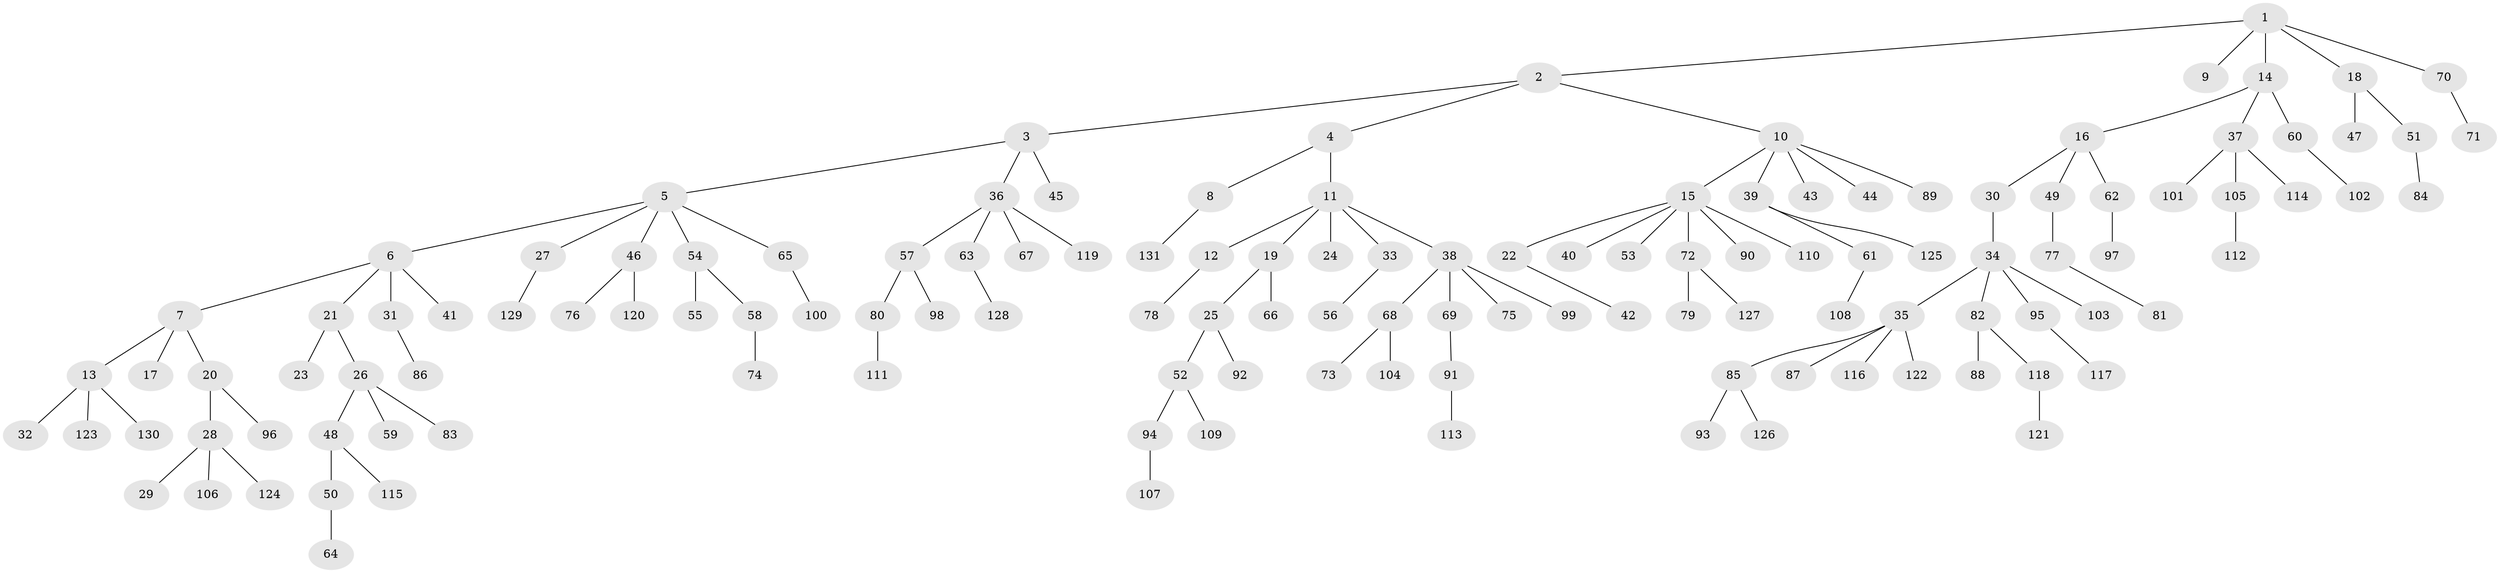 // coarse degree distribution, {4: 0.11392405063291139, 3: 0.08860759493670886, 5: 0.02531645569620253, 2: 0.22784810126582278, 6: 0.02531645569620253, 1: 0.5189873417721519}
// Generated by graph-tools (version 1.1) at 2025/37/03/04/25 23:37:27]
// undirected, 131 vertices, 130 edges
graph export_dot {
  node [color=gray90,style=filled];
  1;
  2;
  3;
  4;
  5;
  6;
  7;
  8;
  9;
  10;
  11;
  12;
  13;
  14;
  15;
  16;
  17;
  18;
  19;
  20;
  21;
  22;
  23;
  24;
  25;
  26;
  27;
  28;
  29;
  30;
  31;
  32;
  33;
  34;
  35;
  36;
  37;
  38;
  39;
  40;
  41;
  42;
  43;
  44;
  45;
  46;
  47;
  48;
  49;
  50;
  51;
  52;
  53;
  54;
  55;
  56;
  57;
  58;
  59;
  60;
  61;
  62;
  63;
  64;
  65;
  66;
  67;
  68;
  69;
  70;
  71;
  72;
  73;
  74;
  75;
  76;
  77;
  78;
  79;
  80;
  81;
  82;
  83;
  84;
  85;
  86;
  87;
  88;
  89;
  90;
  91;
  92;
  93;
  94;
  95;
  96;
  97;
  98;
  99;
  100;
  101;
  102;
  103;
  104;
  105;
  106;
  107;
  108;
  109;
  110;
  111;
  112;
  113;
  114;
  115;
  116;
  117;
  118;
  119;
  120;
  121;
  122;
  123;
  124;
  125;
  126;
  127;
  128;
  129;
  130;
  131;
  1 -- 2;
  1 -- 9;
  1 -- 14;
  1 -- 18;
  1 -- 70;
  2 -- 3;
  2 -- 4;
  2 -- 10;
  3 -- 5;
  3 -- 36;
  3 -- 45;
  4 -- 8;
  4 -- 11;
  5 -- 6;
  5 -- 27;
  5 -- 46;
  5 -- 54;
  5 -- 65;
  6 -- 7;
  6 -- 21;
  6 -- 31;
  6 -- 41;
  7 -- 13;
  7 -- 17;
  7 -- 20;
  8 -- 131;
  10 -- 15;
  10 -- 39;
  10 -- 43;
  10 -- 44;
  10 -- 89;
  11 -- 12;
  11 -- 19;
  11 -- 24;
  11 -- 33;
  11 -- 38;
  12 -- 78;
  13 -- 32;
  13 -- 123;
  13 -- 130;
  14 -- 16;
  14 -- 37;
  14 -- 60;
  15 -- 22;
  15 -- 40;
  15 -- 53;
  15 -- 72;
  15 -- 90;
  15 -- 110;
  16 -- 30;
  16 -- 49;
  16 -- 62;
  18 -- 47;
  18 -- 51;
  19 -- 25;
  19 -- 66;
  20 -- 28;
  20 -- 96;
  21 -- 23;
  21 -- 26;
  22 -- 42;
  25 -- 52;
  25 -- 92;
  26 -- 48;
  26 -- 59;
  26 -- 83;
  27 -- 129;
  28 -- 29;
  28 -- 106;
  28 -- 124;
  30 -- 34;
  31 -- 86;
  33 -- 56;
  34 -- 35;
  34 -- 82;
  34 -- 95;
  34 -- 103;
  35 -- 85;
  35 -- 87;
  35 -- 116;
  35 -- 122;
  36 -- 57;
  36 -- 63;
  36 -- 67;
  36 -- 119;
  37 -- 101;
  37 -- 105;
  37 -- 114;
  38 -- 68;
  38 -- 69;
  38 -- 75;
  38 -- 99;
  39 -- 61;
  39 -- 125;
  46 -- 76;
  46 -- 120;
  48 -- 50;
  48 -- 115;
  49 -- 77;
  50 -- 64;
  51 -- 84;
  52 -- 94;
  52 -- 109;
  54 -- 55;
  54 -- 58;
  57 -- 80;
  57 -- 98;
  58 -- 74;
  60 -- 102;
  61 -- 108;
  62 -- 97;
  63 -- 128;
  65 -- 100;
  68 -- 73;
  68 -- 104;
  69 -- 91;
  70 -- 71;
  72 -- 79;
  72 -- 127;
  77 -- 81;
  80 -- 111;
  82 -- 88;
  82 -- 118;
  85 -- 93;
  85 -- 126;
  91 -- 113;
  94 -- 107;
  95 -- 117;
  105 -- 112;
  118 -- 121;
}
